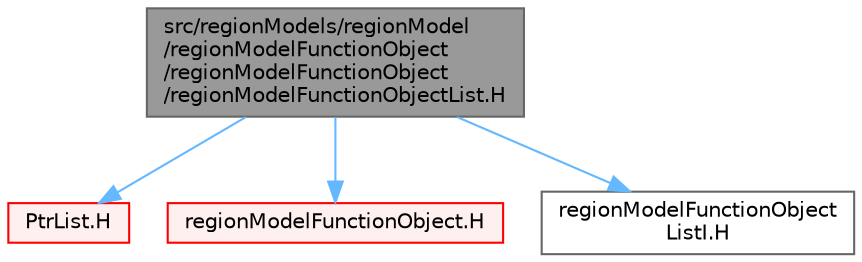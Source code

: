 digraph "src/regionModels/regionModel/regionModelFunctionObject/regionModelFunctionObject/regionModelFunctionObjectList.H"
{
 // LATEX_PDF_SIZE
  bgcolor="transparent";
  edge [fontname=Helvetica,fontsize=10,labelfontname=Helvetica,labelfontsize=10];
  node [fontname=Helvetica,fontsize=10,shape=box,height=0.2,width=0.4];
  Node1 [id="Node000001",label="src/regionModels/regionModel\l/regionModelFunctionObject\l/regionModelFunctionObject\l/regionModelFunctionObjectList.H",height=0.2,width=0.4,color="gray40", fillcolor="grey60", style="filled", fontcolor="black",tooltip=" "];
  Node1 -> Node2 [id="edge1_Node000001_Node000002",color="steelblue1",style="solid",tooltip=" "];
  Node2 [id="Node000002",label="PtrList.H",height=0.2,width=0.4,color="red", fillcolor="#FFF0F0", style="filled",URL="$PtrList_8H.html",tooltip=" "];
  Node1 -> Node99 [id="edge2_Node000001_Node000099",color="steelblue1",style="solid",tooltip=" "];
  Node99 [id="Node000099",label="regionModelFunctionObject.H",height=0.2,width=0.4,color="red", fillcolor="#FFF0F0", style="filled",URL="$regionModelFunctionObject_8H.html",tooltip=" "];
  Node1 -> Node154 [id="edge3_Node000001_Node000154",color="steelblue1",style="solid",tooltip=" "];
  Node154 [id="Node000154",label="regionModelFunctionObject\lListI.H",height=0.2,width=0.4,color="grey40", fillcolor="white", style="filled",URL="$regionModelFunctionObjectListI_8H.html",tooltip=" "];
}
